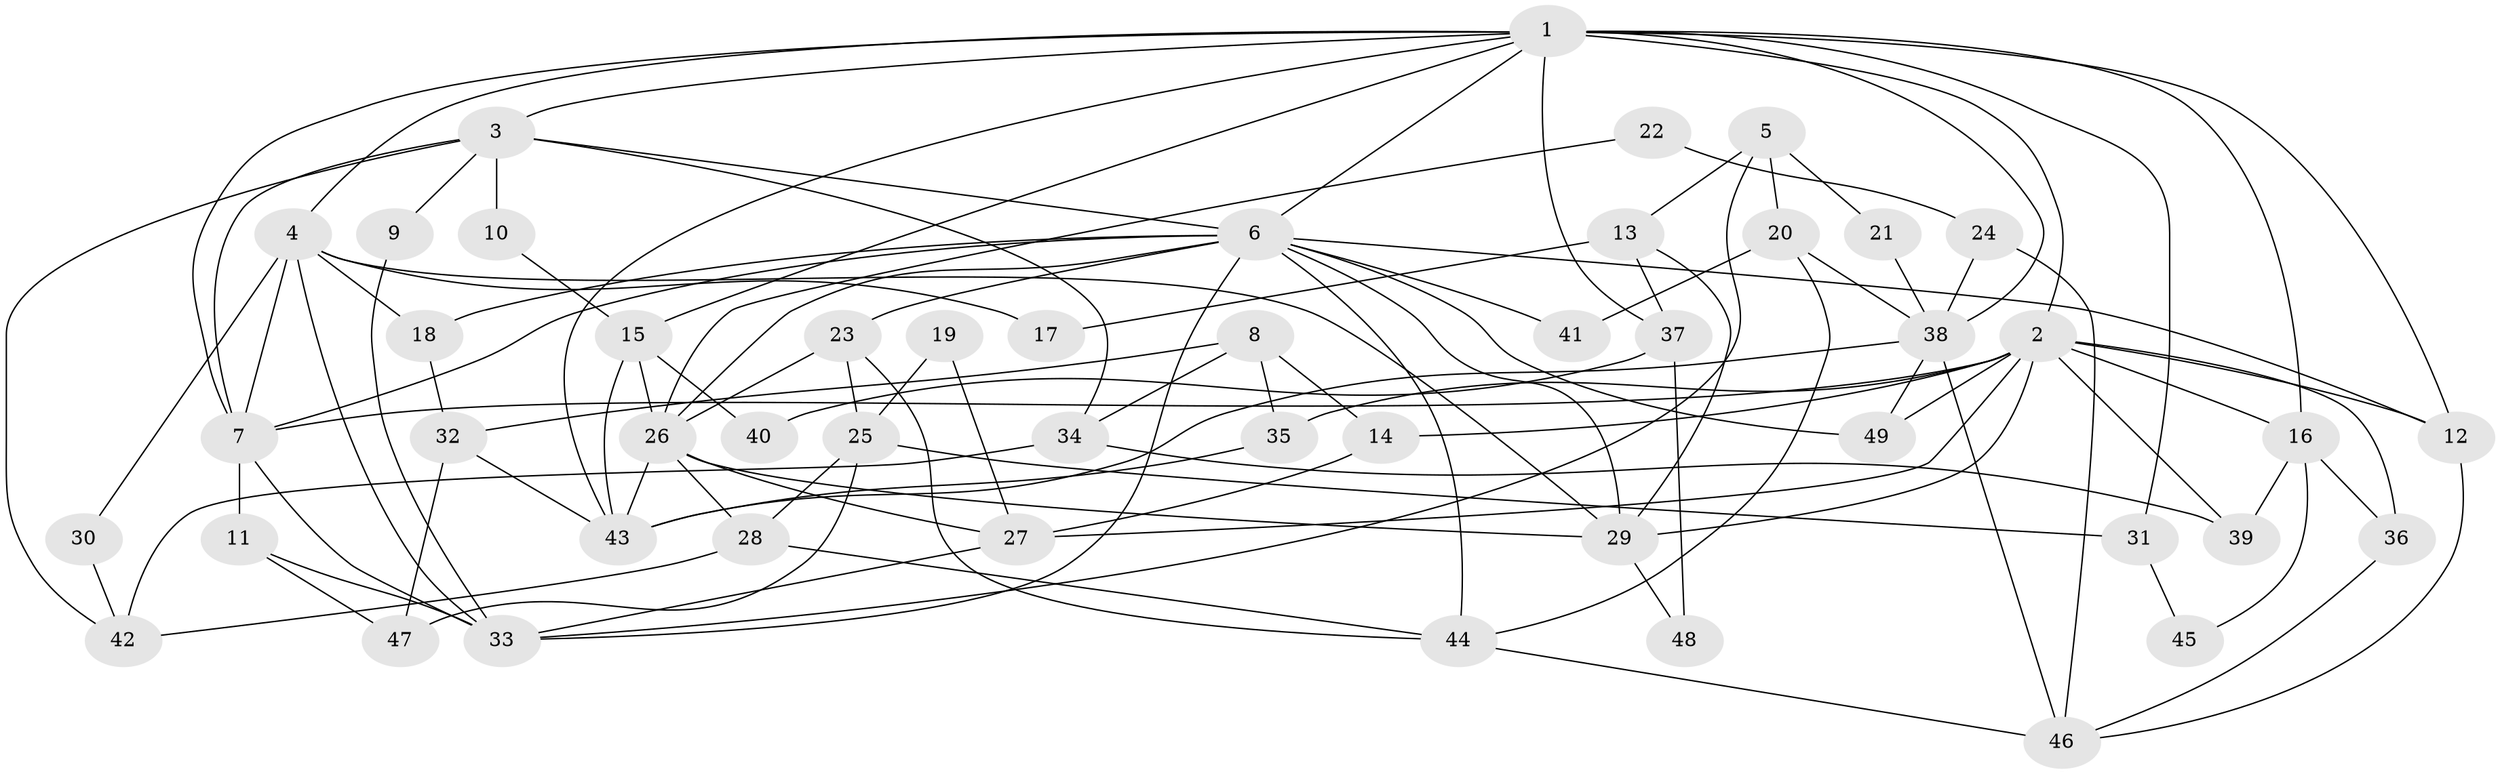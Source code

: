 // original degree distribution, {3: 0.23529411764705882, 4: 0.23529411764705882, 7: 0.10294117647058823, 5: 0.19117647058823528, 2: 0.19117647058823528, 8: 0.014705882352941176, 6: 0.029411764705882353}
// Generated by graph-tools (version 1.1) at 2025/50/03/04/25 22:50:52]
// undirected, 49 vertices, 108 edges
graph export_dot {
  node [color=gray90,style=filled];
  1;
  2;
  3;
  4;
  5;
  6;
  7;
  8;
  9;
  10;
  11;
  12;
  13;
  14;
  15;
  16;
  17;
  18;
  19;
  20;
  21;
  22;
  23;
  24;
  25;
  26;
  27;
  28;
  29;
  30;
  31;
  32;
  33;
  34;
  35;
  36;
  37;
  38;
  39;
  40;
  41;
  42;
  43;
  44;
  45;
  46;
  47;
  48;
  49;
  1 -- 2 [weight=1.0];
  1 -- 3 [weight=1.0];
  1 -- 4 [weight=1.0];
  1 -- 6 [weight=2.0];
  1 -- 7 [weight=1.0];
  1 -- 12 [weight=2.0];
  1 -- 15 [weight=1.0];
  1 -- 16 [weight=1.0];
  1 -- 31 [weight=2.0];
  1 -- 37 [weight=1.0];
  1 -- 38 [weight=1.0];
  1 -- 43 [weight=1.0];
  2 -- 7 [weight=1.0];
  2 -- 12 [weight=1.0];
  2 -- 14 [weight=1.0];
  2 -- 16 [weight=1.0];
  2 -- 27 [weight=1.0];
  2 -- 29 [weight=2.0];
  2 -- 35 [weight=1.0];
  2 -- 36 [weight=1.0];
  2 -- 39 [weight=1.0];
  2 -- 49 [weight=2.0];
  3 -- 6 [weight=1.0];
  3 -- 7 [weight=1.0];
  3 -- 9 [weight=1.0];
  3 -- 10 [weight=1.0];
  3 -- 34 [weight=1.0];
  3 -- 42 [weight=1.0];
  4 -- 7 [weight=1.0];
  4 -- 17 [weight=1.0];
  4 -- 18 [weight=1.0];
  4 -- 29 [weight=1.0];
  4 -- 30 [weight=1.0];
  4 -- 33 [weight=1.0];
  5 -- 13 [weight=1.0];
  5 -- 20 [weight=1.0];
  5 -- 21 [weight=1.0];
  5 -- 33 [weight=1.0];
  6 -- 7 [weight=2.0];
  6 -- 12 [weight=1.0];
  6 -- 18 [weight=1.0];
  6 -- 23 [weight=1.0];
  6 -- 26 [weight=1.0];
  6 -- 29 [weight=1.0];
  6 -- 33 [weight=1.0];
  6 -- 41 [weight=1.0];
  6 -- 44 [weight=1.0];
  6 -- 49 [weight=1.0];
  7 -- 11 [weight=1.0];
  7 -- 33 [weight=1.0];
  8 -- 14 [weight=1.0];
  8 -- 32 [weight=1.0];
  8 -- 34 [weight=1.0];
  8 -- 35 [weight=1.0];
  9 -- 33 [weight=1.0];
  10 -- 15 [weight=1.0];
  11 -- 33 [weight=1.0];
  11 -- 47 [weight=1.0];
  12 -- 46 [weight=1.0];
  13 -- 17 [weight=1.0];
  13 -- 29 [weight=1.0];
  13 -- 37 [weight=1.0];
  14 -- 27 [weight=1.0];
  15 -- 26 [weight=1.0];
  15 -- 40 [weight=1.0];
  15 -- 43 [weight=1.0];
  16 -- 36 [weight=1.0];
  16 -- 39 [weight=1.0];
  16 -- 45 [weight=1.0];
  18 -- 32 [weight=1.0];
  19 -- 25 [weight=1.0];
  19 -- 27 [weight=1.0];
  20 -- 38 [weight=1.0];
  20 -- 41 [weight=1.0];
  20 -- 44 [weight=1.0];
  21 -- 38 [weight=1.0];
  22 -- 24 [weight=1.0];
  22 -- 26 [weight=1.0];
  23 -- 25 [weight=1.0];
  23 -- 26 [weight=1.0];
  23 -- 44 [weight=1.0];
  24 -- 38 [weight=1.0];
  24 -- 46 [weight=1.0];
  25 -- 28 [weight=1.0];
  25 -- 31 [weight=1.0];
  25 -- 47 [weight=1.0];
  26 -- 27 [weight=1.0];
  26 -- 28 [weight=1.0];
  26 -- 29 [weight=1.0];
  26 -- 43 [weight=1.0];
  27 -- 33 [weight=1.0];
  28 -- 42 [weight=1.0];
  28 -- 44 [weight=1.0];
  29 -- 48 [weight=1.0];
  30 -- 42 [weight=1.0];
  31 -- 45 [weight=1.0];
  32 -- 43 [weight=1.0];
  32 -- 47 [weight=1.0];
  34 -- 39 [weight=1.0];
  34 -- 42 [weight=1.0];
  35 -- 43 [weight=1.0];
  36 -- 46 [weight=1.0];
  37 -- 40 [weight=1.0];
  37 -- 48 [weight=1.0];
  38 -- 43 [weight=1.0];
  38 -- 46 [weight=1.0];
  38 -- 49 [weight=1.0];
  44 -- 46 [weight=1.0];
}
